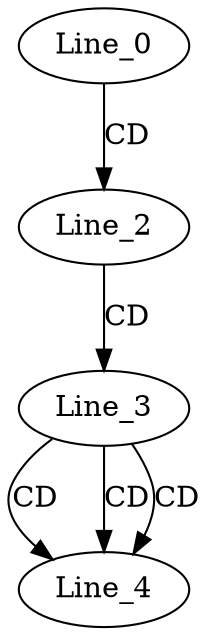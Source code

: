 digraph G {
  Line_0;
  Line_2;
  Line_3;
  Line_4;
  Line_4;
  Line_4;
  Line_0 -> Line_2 [ label="CD" ];
  Line_2 -> Line_3 [ label="CD" ];
  Line_3 -> Line_4 [ label="CD" ];
  Line_3 -> Line_4 [ label="CD" ];
  Line_3 -> Line_4 [ label="CD" ];
}
